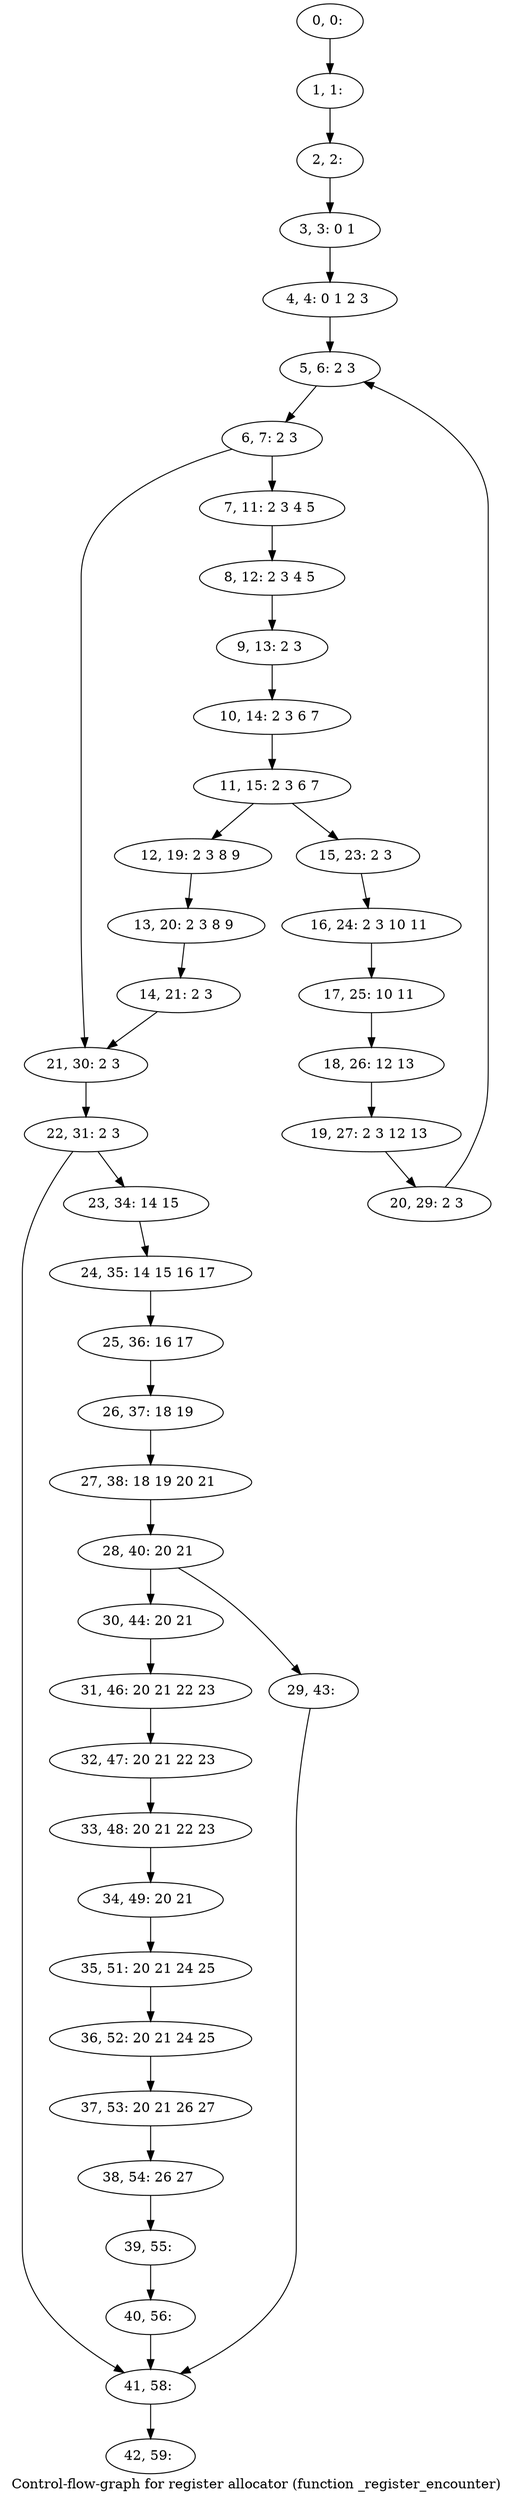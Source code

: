 digraph G {
graph [label="Control-flow-graph for register allocator (function _register_encounter)"]
0[label="0, 0: "];
1[label="1, 1: "];
2[label="2, 2: "];
3[label="3, 3: 0 1 "];
4[label="4, 4: 0 1 2 3 "];
5[label="5, 6: 2 3 "];
6[label="6, 7: 2 3 "];
7[label="7, 11: 2 3 4 5 "];
8[label="8, 12: 2 3 4 5 "];
9[label="9, 13: 2 3 "];
10[label="10, 14: 2 3 6 7 "];
11[label="11, 15: 2 3 6 7 "];
12[label="12, 19: 2 3 8 9 "];
13[label="13, 20: 2 3 8 9 "];
14[label="14, 21: 2 3 "];
15[label="15, 23: 2 3 "];
16[label="16, 24: 2 3 10 11 "];
17[label="17, 25: 10 11 "];
18[label="18, 26: 12 13 "];
19[label="19, 27: 2 3 12 13 "];
20[label="20, 29: 2 3 "];
21[label="21, 30: 2 3 "];
22[label="22, 31: 2 3 "];
23[label="23, 34: 14 15 "];
24[label="24, 35: 14 15 16 17 "];
25[label="25, 36: 16 17 "];
26[label="26, 37: 18 19 "];
27[label="27, 38: 18 19 20 21 "];
28[label="28, 40: 20 21 "];
29[label="29, 43: "];
30[label="30, 44: 20 21 "];
31[label="31, 46: 20 21 22 23 "];
32[label="32, 47: 20 21 22 23 "];
33[label="33, 48: 20 21 22 23 "];
34[label="34, 49: 20 21 "];
35[label="35, 51: 20 21 24 25 "];
36[label="36, 52: 20 21 24 25 "];
37[label="37, 53: 20 21 26 27 "];
38[label="38, 54: 26 27 "];
39[label="39, 55: "];
40[label="40, 56: "];
41[label="41, 58: "];
42[label="42, 59: "];
0->1 ;
1->2 ;
2->3 ;
3->4 ;
4->5 ;
5->6 ;
6->7 ;
6->21 ;
7->8 ;
8->9 ;
9->10 ;
10->11 ;
11->12 ;
11->15 ;
12->13 ;
13->14 ;
14->21 ;
15->16 ;
16->17 ;
17->18 ;
18->19 ;
19->20 ;
20->5 ;
21->22 ;
22->23 ;
22->41 ;
23->24 ;
24->25 ;
25->26 ;
26->27 ;
27->28 ;
28->29 ;
28->30 ;
29->41 ;
30->31 ;
31->32 ;
32->33 ;
33->34 ;
34->35 ;
35->36 ;
36->37 ;
37->38 ;
38->39 ;
39->40 ;
40->41 ;
41->42 ;
}
